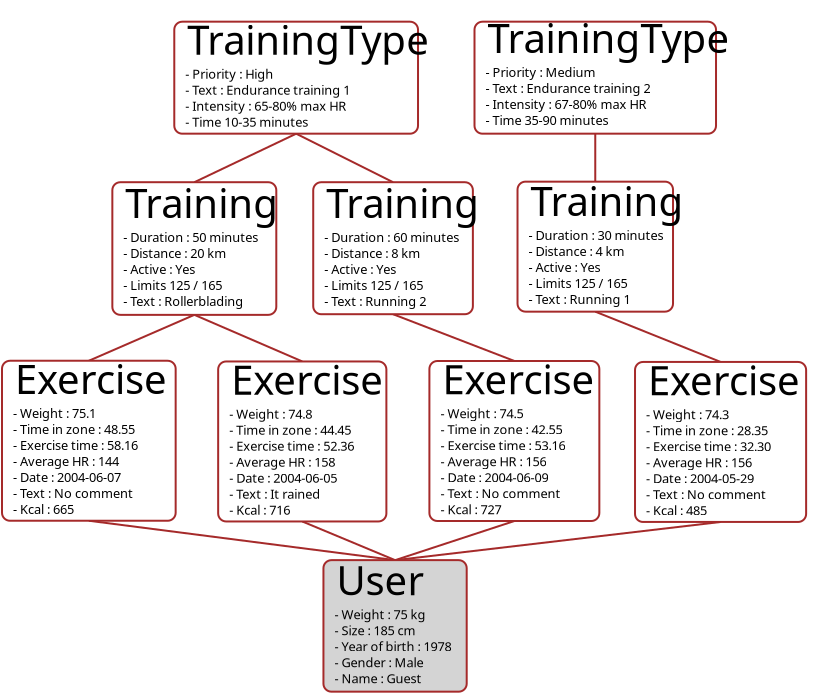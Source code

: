 <?xml version="1.0" encoding="UTF-8"?>
<dia:diagram xmlns:dia="http://www.lysator.liu.se/~alla/dia/">
  <dia:layer name="Background" visible="true">
    <dia:object type="Standard - Text" version="0" id="O0">
      <dia:attribute name="obj_pos">
        <dia:point val="13.26,14.435"/>
      </dia:attribute>
      <dia:attribute name="obj_bb">
        <dia:rectangle val="13.26,13.835;13.26,14.835"/>
      </dia:attribute>
      <dia:attribute name="text">
        <dia:composite type="text">
          <dia:attribute name="string">
            <dia:string>##</dia:string>
          </dia:attribute>
          <dia:attribute name="font">
            <dia:font family="sans" style="0" name="Helvetica"/>
          </dia:attribute>
          <dia:attribute name="height">
            <dia:real val="0.8"/>
          </dia:attribute>
          <dia:attribute name="pos">
            <dia:point val="13.26,14.435"/>
          </dia:attribute>
          <dia:attribute name="color">
            <dia:color val="#000000"/>
          </dia:attribute>
          <dia:attribute name="alignment">
            <dia:enum val="0"/>
          </dia:attribute>
        </dia:composite>
      </dia:attribute>
    </dia:object>
    <dia:object type="Standard - Text" version="0" id="O1">
      <dia:attribute name="obj_pos">
        <dia:point val="29.3,14.365"/>
      </dia:attribute>
      <dia:attribute name="obj_bb">
        <dia:rectangle val="29.3,13.765;29.3,14.765"/>
      </dia:attribute>
      <dia:attribute name="text">
        <dia:composite type="text">
          <dia:attribute name="string">
            <dia:string>##</dia:string>
          </dia:attribute>
          <dia:attribute name="font">
            <dia:font family="sans" style="0" name="Helvetica"/>
          </dia:attribute>
          <dia:attribute name="height">
            <dia:real val="0.8"/>
          </dia:attribute>
          <dia:attribute name="pos">
            <dia:point val="29.3,14.365"/>
          </dia:attribute>
          <dia:attribute name="color">
            <dia:color val="#000000"/>
          </dia:attribute>
          <dia:attribute name="alignment">
            <dia:enum val="0"/>
          </dia:attribute>
        </dia:composite>
      </dia:attribute>
    </dia:object>
    <dia:object type="Standard - Line" version="0" id="O2">
      <dia:attribute name="obj_pos">
        <dia:point val="10.014,9.639"/>
      </dia:attribute>
      <dia:attribute name="obj_bb">
        <dia:rectangle val="4.857,9.573;10.081,12.132"/>
      </dia:attribute>
      <dia:attribute name="conn_endpoints">
        <dia:point val="10.014,9.639"/>
        <dia:point val="4.923,12.065"/>
      </dia:attribute>
      <dia:attribute name="numcp">
        <dia:int val="1"/>
      </dia:attribute>
      <dia:attribute name="line_color">
        <dia:color val="#a52a2a"/>
      </dia:attribute>
      <dia:connections>
        <dia:connection handle="0" to="O59" connection="6"/>
        <dia:connection handle="1" to="O21" connection="1"/>
      </dia:connections>
    </dia:object>
    <dia:object type="Standard - Line" version="0" id="O3">
      <dia:attribute name="obj_pos">
        <dia:point val="10.014,9.639"/>
      </dia:attribute>
      <dia:attribute name="obj_bb">
        <dia:rectangle val="9.947,9.572;14.927,12.132"/>
      </dia:attribute>
      <dia:attribute name="conn_endpoints">
        <dia:point val="10.014,9.639"/>
        <dia:point val="14.86,12.065"/>
      </dia:attribute>
      <dia:attribute name="numcp">
        <dia:int val="1"/>
      </dia:attribute>
      <dia:attribute name="line_color">
        <dia:color val="#a52a2a"/>
      </dia:attribute>
      <dia:connections>
        <dia:connection handle="0" to="O59" connection="6"/>
        <dia:connection handle="1" to="O17" connection="1"/>
      </dia:connections>
    </dia:object>
    <dia:object type="Standard - Line" version="0" id="O4">
      <dia:attribute name="obj_pos">
        <dia:point val="24.97,9.639"/>
      </dia:attribute>
      <dia:attribute name="obj_bb">
        <dia:rectangle val="24.919,9.589;25.02,12.086"/>
      </dia:attribute>
      <dia:attribute name="conn_endpoints">
        <dia:point val="24.97,9.639"/>
        <dia:point val="24.97,12.036"/>
      </dia:attribute>
      <dia:attribute name="numcp">
        <dia:int val="1"/>
      </dia:attribute>
      <dia:attribute name="line_color">
        <dia:color val="#a52a2a"/>
      </dia:attribute>
      <dia:connections>
        <dia:connection handle="0" to="O65" connection="6"/>
        <dia:connection handle="1" to="O26" connection="1"/>
      </dia:connections>
    </dia:object>
    <dia:object type="Standard - Line" version="0" id="O5">
      <dia:attribute name="obj_pos">
        <dia:point val="24.97,18.536"/>
      </dia:attribute>
      <dia:attribute name="obj_bb">
        <dia:rectangle val="24.905,18.471;31.301,21.117"/>
      </dia:attribute>
      <dia:attribute name="conn_endpoints">
        <dia:point val="24.97,18.536"/>
        <dia:point val="31.236,21.052"/>
      </dia:attribute>
      <dia:attribute name="numcp">
        <dia:int val="1"/>
      </dia:attribute>
      <dia:attribute name="line_color">
        <dia:color val="#a52a2a"/>
      </dia:attribute>
      <dia:connections>
        <dia:connection handle="0" to="O26" connection="6"/>
        <dia:connection handle="1" to="O50" connection="1"/>
      </dia:connections>
    </dia:object>
    <dia:object type="Standard - Line" version="0" id="O6">
      <dia:attribute name="obj_pos">
        <dia:point val="20.926,21.004"/>
      </dia:attribute>
      <dia:attribute name="obj_bb">
        <dia:rectangle val="14.795,18.6;20.991,21.069"/>
      </dia:attribute>
      <dia:attribute name="conn_endpoints">
        <dia:point val="20.926,21.004"/>
        <dia:point val="14.86,18.665"/>
      </dia:attribute>
      <dia:attribute name="numcp">
        <dia:int val="1"/>
      </dia:attribute>
      <dia:attribute name="line_color">
        <dia:color val="#a52a2a"/>
      </dia:attribute>
      <dia:connections>
        <dia:connection handle="0" to="O44" connection="1"/>
        <dia:connection handle="1" to="O17" connection="6"/>
      </dia:connections>
    </dia:object>
    <dia:object type="Standard - Line" version="0" id="O7">
      <dia:attribute name="obj_pos">
        <dia:point val="14.961,30.962"/>
      </dia:attribute>
      <dia:attribute name="obj_bb">
        <dia:rectangle val="14.905,28.996;31.291,31.018"/>
      </dia:attribute>
      <dia:attribute name="conn_endpoints">
        <dia:point val="14.961,30.962"/>
        <dia:point val="31.236,29.052"/>
      </dia:attribute>
      <dia:attribute name="numcp">
        <dia:int val="1"/>
      </dia:attribute>
      <dia:attribute name="line_color">
        <dia:color val="#a52a2a"/>
      </dia:attribute>
      <dia:connections>
        <dia:connection handle="0" to="O53" connection="1"/>
        <dia:connection handle="1" to="O50" connection="6"/>
      </dia:connections>
    </dia:object>
    <dia:object type="Standard - Line" version="0" id="O8">
      <dia:attribute name="obj_pos">
        <dia:point val="14.961,30.962"/>
      </dia:attribute>
      <dia:attribute name="obj_bb">
        <dia:rectangle val="14.898,28.941;20.989,31.026"/>
      </dia:attribute>
      <dia:attribute name="conn_endpoints">
        <dia:point val="14.961,30.962"/>
        <dia:point val="20.926,29.004"/>
      </dia:attribute>
      <dia:attribute name="numcp">
        <dia:int val="1"/>
      </dia:attribute>
      <dia:attribute name="line_color">
        <dia:color val="#a52a2a"/>
      </dia:attribute>
      <dia:connections>
        <dia:connection handle="0" to="O53" connection="1"/>
        <dia:connection handle="1" to="O44" connection="6"/>
      </dia:connections>
    </dia:object>
    <dia:object type="Standard - Line" version="0" id="O9">
      <dia:attribute name="obj_pos">
        <dia:point val="10.32,29.027"/>
      </dia:attribute>
      <dia:attribute name="obj_bb">
        <dia:rectangle val="10.255,28.962;15.026,31.028"/>
      </dia:attribute>
      <dia:attribute name="conn_endpoints">
        <dia:point val="10.32,29.027"/>
        <dia:point val="14.961,30.962"/>
      </dia:attribute>
      <dia:attribute name="numcp">
        <dia:int val="1"/>
      </dia:attribute>
      <dia:attribute name="line_color">
        <dia:color val="#a52a2a"/>
      </dia:attribute>
      <dia:connections>
        <dia:connection handle="0" to="O38" connection="6"/>
        <dia:connection handle="1" to="O53" connection="1"/>
      </dia:connections>
    </dia:object>
    <dia:object type="Standard - Line" version="0" id="O10">
      <dia:attribute name="obj_pos">
        <dia:point val="4.923,18.696"/>
      </dia:attribute>
      <dia:attribute name="obj_bb">
        <dia:rectangle val="4.857,18.631;10.386,21.093"/>
      </dia:attribute>
      <dia:attribute name="conn_endpoints">
        <dia:point val="4.923,18.696"/>
        <dia:point val="10.32,21.027"/>
      </dia:attribute>
      <dia:attribute name="numcp">
        <dia:int val="1"/>
      </dia:attribute>
      <dia:attribute name="line_color">
        <dia:color val="#a52a2a"/>
      </dia:attribute>
      <dia:connections>
        <dia:connection handle="0" to="O21" connection="6"/>
        <dia:connection handle="1" to="O38" connection="1"/>
      </dia:connections>
    </dia:object>
    <dia:object type="Standard - Line" version="0" id="O11">
      <dia:attribute name="obj_pos">
        <dia:point val="-0.351,28.992"/>
      </dia:attribute>
      <dia:attribute name="obj_bb">
        <dia:rectangle val="-0.407,28.936;15.017,31.018"/>
      </dia:attribute>
      <dia:attribute name="conn_endpoints">
        <dia:point val="-0.351,28.992"/>
        <dia:point val="14.961,30.962"/>
      </dia:attribute>
      <dia:attribute name="numcp">
        <dia:int val="1"/>
      </dia:attribute>
      <dia:attribute name="line_color">
        <dia:color val="#a52a2a"/>
      </dia:attribute>
      <dia:connections>
        <dia:connection handle="0" to="O32" connection="6"/>
        <dia:connection handle="1" to="O53" connection="1"/>
      </dia:connections>
    </dia:object>
    <dia:object type="Standard - Line" version="0" id="O12">
      <dia:attribute name="obj_pos">
        <dia:point val="4.923,18.696"/>
      </dia:attribute>
      <dia:attribute name="obj_bb">
        <dia:rectangle val="-0.417,18.63;4.989,21.058"/>
      </dia:attribute>
      <dia:attribute name="conn_endpoints">
        <dia:point val="4.923,18.696"/>
        <dia:point val="-0.351,20.992"/>
      </dia:attribute>
      <dia:attribute name="numcp">
        <dia:int val="1"/>
      </dia:attribute>
      <dia:attribute name="line_color">
        <dia:color val="#a52a2a"/>
      </dia:attribute>
      <dia:connections>
        <dia:connection handle="0" to="O21" connection="6"/>
        <dia:connection handle="1" to="O32" connection="1"/>
      </dia:connections>
    </dia:object>
    <dia:object type="Standard - Text" version="0" id="O13">
      <dia:attribute name="obj_pos">
        <dia:point val="3.264,11.935"/>
      </dia:attribute>
      <dia:attribute name="obj_bb">
        <dia:rectangle val="3.264,11.335;3.264,12.335"/>
      </dia:attribute>
      <dia:attribute name="text">
        <dia:composite type="text">
          <dia:attribute name="string">
            <dia:string>##</dia:string>
          </dia:attribute>
          <dia:attribute name="font">
            <dia:font family="sans" style="0" name="Helvetica"/>
          </dia:attribute>
          <dia:attribute name="height">
            <dia:real val="0.8"/>
          </dia:attribute>
          <dia:attribute name="pos">
            <dia:point val="3.264,11.935"/>
          </dia:attribute>
          <dia:attribute name="color">
            <dia:color val="#000000"/>
          </dia:attribute>
          <dia:attribute name="alignment">
            <dia:enum val="0"/>
          </dia:attribute>
        </dia:composite>
      </dia:attribute>
    </dia:object>
    <dia:object type="Standard - Text" version="0" id="O14">
      <dia:attribute name="obj_pos">
        <dia:point val="10.914,13.235"/>
      </dia:attribute>
      <dia:attribute name="obj_bb">
        <dia:rectangle val="10.914,12.635;10.914,13.635"/>
      </dia:attribute>
      <dia:attribute name="text">
        <dia:composite type="text">
          <dia:attribute name="string">
            <dia:string>##</dia:string>
          </dia:attribute>
          <dia:attribute name="font">
            <dia:font family="sans" style="0" name="Helvetica"/>
          </dia:attribute>
          <dia:attribute name="height">
            <dia:real val="0.8"/>
          </dia:attribute>
          <dia:attribute name="pos">
            <dia:point val="10.914,13.235"/>
          </dia:attribute>
          <dia:attribute name="color">
            <dia:color val="#000000"/>
          </dia:attribute>
          <dia:attribute name="alignment">
            <dia:enum val="0"/>
          </dia:attribute>
        </dia:composite>
      </dia:attribute>
    </dia:object>
    <dia:group>
      <dia:object type="Standard - Text" version="0" id="O15">
        <dia:attribute name="obj_pos">
          <dia:point val="11.909,13.435"/>
        </dia:attribute>
        <dia:attribute name="obj_bb">
          <dia:rectangle val="11.909,12.835;11.909,13.835"/>
        </dia:attribute>
        <dia:attribute name="text">
          <dia:composite type="text">
            <dia:attribute name="string">
              <dia:string>##</dia:string>
            </dia:attribute>
            <dia:attribute name="font">
              <dia:font family="sans" style="0" name="Helvetica"/>
            </dia:attribute>
            <dia:attribute name="height">
              <dia:real val="0.8"/>
            </dia:attribute>
            <dia:attribute name="pos">
              <dia:point val="11.909,13.435"/>
            </dia:attribute>
            <dia:attribute name="color">
              <dia:color val="#000000"/>
            </dia:attribute>
            <dia:attribute name="alignment">
              <dia:enum val="0"/>
            </dia:attribute>
          </dia:composite>
        </dia:attribute>
      </dia:object>
      <dia:object type="Standard - Text" version="0" id="O16">
        <dia:attribute name="obj_pos">
          <dia:point val="20.959,13.235"/>
        </dia:attribute>
        <dia:attribute name="obj_bb">
          <dia:rectangle val="20.959,12.635;20.959,13.635"/>
        </dia:attribute>
        <dia:attribute name="text">
          <dia:composite type="text">
            <dia:attribute name="string">
              <dia:string>##</dia:string>
            </dia:attribute>
            <dia:attribute name="font">
              <dia:font family="sans" style="0" name="Helvetica"/>
            </dia:attribute>
            <dia:attribute name="height">
              <dia:real val="0.8"/>
            </dia:attribute>
            <dia:attribute name="pos">
              <dia:point val="20.959,13.235"/>
            </dia:attribute>
            <dia:attribute name="color">
              <dia:color val="#000000"/>
            </dia:attribute>
            <dia:attribute name="alignment">
              <dia:enum val="0"/>
            </dia:attribute>
          </dia:composite>
        </dia:attribute>
      </dia:object>
      <dia:object type="Standard - Box" version="0" id="O17">
        <dia:attribute name="obj_pos">
          <dia:point val="10.868,12.065"/>
        </dia:attribute>
        <dia:attribute name="obj_bb">
          <dia:rectangle val="10.819,12.015;18.901,18.715"/>
        </dia:attribute>
        <dia:attribute name="elem_corner">
          <dia:point val="10.868,12.065"/>
        </dia:attribute>
        <dia:attribute name="elem_width">
          <dia:real val="7.983"/>
        </dia:attribute>
        <dia:attribute name="elem_height">
          <dia:real val="6.6"/>
        </dia:attribute>
        <dia:attribute name="border_color">
          <dia:color val="#a52a2a"/>
        </dia:attribute>
        <dia:attribute name="show_background">
          <dia:boolean val="true"/>
        </dia:attribute>
        <dia:attribute name="corner_radius">
          <dia:real val="0.4"/>
        </dia:attribute>
      </dia:object>
      <dia:object type="Standard - Text" version="0" id="O18">
        <dia:attribute name="obj_pos">
          <dia:point val="11.518,13.85"/>
        </dia:attribute>
        <dia:attribute name="obj_bb">
          <dia:rectangle val="11.518,12.1;18.569,15.1"/>
        </dia:attribute>
        <dia:attribute name="text">
          <dia:composite type="text">
            <dia:attribute name="string">
              <dia:string>#Training#</dia:string>
            </dia:attribute>
            <dia:attribute name="font">
              <dia:font family="sans" style="0" name="Helvetica"/>
            </dia:attribute>
            <dia:attribute name="height">
              <dia:real val="2.5"/>
            </dia:attribute>
            <dia:attribute name="pos">
              <dia:point val="11.518,13.85"/>
            </dia:attribute>
            <dia:attribute name="color">
              <dia:color val="#000000"/>
            </dia:attribute>
            <dia:attribute name="alignment">
              <dia:enum val="0"/>
            </dia:attribute>
          </dia:composite>
        </dia:attribute>
      </dia:object>
      <dia:object type="Standard - Text" version="0" id="O19">
        <dia:attribute name="obj_pos">
          <dia:point val="11.418,15.05"/>
        </dia:attribute>
        <dia:attribute name="obj_bb">
          <dia:rectangle val="11.418,14.45;18.319,18.65"/>
        </dia:attribute>
        <dia:attribute name="text">
          <dia:composite type="text">
            <dia:attribute name="string">
              <dia:string>#- Duration : 60 minutes
- Distance : 8 km
- Active : Yes
- Limits 125 / 165
- Text : Running 2#</dia:string>
            </dia:attribute>
            <dia:attribute name="font">
              <dia:font family="sans" style="0" name="Helvetica"/>
            </dia:attribute>
            <dia:attribute name="height">
              <dia:real val="0.8"/>
            </dia:attribute>
            <dia:attribute name="pos">
              <dia:point val="11.418,15.05"/>
            </dia:attribute>
            <dia:attribute name="color">
              <dia:color val="#000000"/>
            </dia:attribute>
            <dia:attribute name="alignment">
              <dia:enum val="0"/>
            </dia:attribute>
          </dia:composite>
        </dia:attribute>
      </dia:object>
    </dia:group>
    <dia:group>
      <dia:object type="Standard - Text" version="0" id="O20">
        <dia:attribute name="obj_pos">
          <dia:point val="1.864,13.435"/>
        </dia:attribute>
        <dia:attribute name="obj_bb">
          <dia:rectangle val="1.864,12.835;1.864,13.835"/>
        </dia:attribute>
        <dia:attribute name="text">
          <dia:composite type="text">
            <dia:attribute name="string">
              <dia:string>##</dia:string>
            </dia:attribute>
            <dia:attribute name="font">
              <dia:font family="sans" style="0" name="Helvetica"/>
            </dia:attribute>
            <dia:attribute name="height">
              <dia:real val="0.8"/>
            </dia:attribute>
            <dia:attribute name="pos">
              <dia:point val="1.864,13.435"/>
            </dia:attribute>
            <dia:attribute name="color">
              <dia:color val="#000000"/>
            </dia:attribute>
            <dia:attribute name="alignment">
              <dia:enum val="0"/>
            </dia:attribute>
          </dia:composite>
        </dia:attribute>
      </dia:object>
      <dia:object type="Standard - Box" version="0" id="O21">
        <dia:attribute name="obj_pos">
          <dia:point val="0.824,12.065"/>
        </dia:attribute>
        <dia:attribute name="obj_bb">
          <dia:rectangle val="0.774,12.015;9.072,18.746"/>
        </dia:attribute>
        <dia:attribute name="elem_corner">
          <dia:point val="0.824,12.065"/>
        </dia:attribute>
        <dia:attribute name="elem_width">
          <dia:real val="8.198"/>
        </dia:attribute>
        <dia:attribute name="elem_height">
          <dia:real val="6.631"/>
        </dia:attribute>
        <dia:attribute name="border_color">
          <dia:color val="#a52a2a"/>
        </dia:attribute>
        <dia:attribute name="show_background">
          <dia:boolean val="true"/>
        </dia:attribute>
        <dia:attribute name="corner_radius">
          <dia:real val="0.4"/>
        </dia:attribute>
      </dia:object>
      <dia:object type="Standard - Text" version="0" id="O22">
        <dia:attribute name="obj_pos">
          <dia:point val="1.474,13.85"/>
        </dia:attribute>
        <dia:attribute name="obj_bb">
          <dia:rectangle val="1.474,12.1;8.524,15.1"/>
        </dia:attribute>
        <dia:attribute name="text">
          <dia:composite type="text">
            <dia:attribute name="string">
              <dia:string>#Training#</dia:string>
            </dia:attribute>
            <dia:attribute name="font">
              <dia:font family="sans" style="0" name="Helvetica"/>
            </dia:attribute>
            <dia:attribute name="height">
              <dia:real val="2.5"/>
            </dia:attribute>
            <dia:attribute name="pos">
              <dia:point val="1.474,13.85"/>
            </dia:attribute>
            <dia:attribute name="color">
              <dia:color val="#000000"/>
            </dia:attribute>
            <dia:attribute name="alignment">
              <dia:enum val="0"/>
            </dia:attribute>
          </dia:composite>
        </dia:attribute>
      </dia:object>
      <dia:object type="Standard - Text" version="0" id="O23">
        <dia:attribute name="obj_pos">
          <dia:point val="1.374,15.05"/>
        </dia:attribute>
        <dia:attribute name="obj_bb">
          <dia:rectangle val="1.374,14.45;8.224,18.65"/>
        </dia:attribute>
        <dia:attribute name="text">
          <dia:composite type="text">
            <dia:attribute name="string">
              <dia:string>#- Duration : 50 minutes
- Distance : 20 km
- Active : Yes
- Limits 125 / 165
- Text : Rollerblading#</dia:string>
            </dia:attribute>
            <dia:attribute name="font">
              <dia:font family="sans" style="0" name="Helvetica"/>
            </dia:attribute>
            <dia:attribute name="height">
              <dia:real val="0.8"/>
            </dia:attribute>
            <dia:attribute name="pos">
              <dia:point val="1.374,15.05"/>
            </dia:attribute>
            <dia:attribute name="color">
              <dia:color val="#000000"/>
            </dia:attribute>
            <dia:attribute name="alignment">
              <dia:enum val="0"/>
            </dia:attribute>
          </dia:composite>
        </dia:attribute>
      </dia:object>
    </dia:group>
    <dia:group>
      <dia:object type="Standard - Text" version="0" id="O24">
        <dia:attribute name="obj_pos">
          <dia:point val="22.123,13.336"/>
        </dia:attribute>
        <dia:attribute name="obj_bb">
          <dia:rectangle val="22.123,12.736;22.123,13.736"/>
        </dia:attribute>
        <dia:attribute name="text">
          <dia:composite type="text">
            <dia:attribute name="string">
              <dia:string>##</dia:string>
            </dia:attribute>
            <dia:attribute name="font">
              <dia:font family="sans" style="0" name="Helvetica"/>
            </dia:attribute>
            <dia:attribute name="height">
              <dia:real val="0.8"/>
            </dia:attribute>
            <dia:attribute name="pos">
              <dia:point val="22.123,13.336"/>
            </dia:attribute>
            <dia:attribute name="color">
              <dia:color val="#000000"/>
            </dia:attribute>
            <dia:attribute name="alignment">
              <dia:enum val="0"/>
            </dia:attribute>
          </dia:composite>
        </dia:attribute>
      </dia:object>
      <dia:object type="Standard - Text" version="0" id="O25">
        <dia:attribute name="obj_pos">
          <dia:point val="31.173,13.136"/>
        </dia:attribute>
        <dia:attribute name="obj_bb">
          <dia:rectangle val="31.173,12.536;31.173,13.536"/>
        </dia:attribute>
        <dia:attribute name="text">
          <dia:composite type="text">
            <dia:attribute name="string">
              <dia:string>##</dia:string>
            </dia:attribute>
            <dia:attribute name="font">
              <dia:font family="sans" style="0" name="Helvetica"/>
            </dia:attribute>
            <dia:attribute name="height">
              <dia:real val="0.8"/>
            </dia:attribute>
            <dia:attribute name="pos">
              <dia:point val="31.173,13.136"/>
            </dia:attribute>
            <dia:attribute name="color">
              <dia:color val="#000000"/>
            </dia:attribute>
            <dia:attribute name="alignment">
              <dia:enum val="0"/>
            </dia:attribute>
          </dia:composite>
        </dia:attribute>
      </dia:object>
      <dia:object type="Standard - Box" version="0" id="O26">
        <dia:attribute name="obj_pos">
          <dia:point val="21.083,12.036"/>
        </dia:attribute>
        <dia:attribute name="obj_bb">
          <dia:rectangle val="21.033,11.986;28.908,18.586"/>
        </dia:attribute>
        <dia:attribute name="elem_corner">
          <dia:point val="21.083,12.036"/>
        </dia:attribute>
        <dia:attribute name="elem_width">
          <dia:real val="7.775"/>
        </dia:attribute>
        <dia:attribute name="elem_height">
          <dia:real val="6.5"/>
        </dia:attribute>
        <dia:attribute name="border_color">
          <dia:color val="#a52a2a"/>
        </dia:attribute>
        <dia:attribute name="show_background">
          <dia:boolean val="true"/>
        </dia:attribute>
        <dia:attribute name="corner_radius">
          <dia:real val="0.4"/>
        </dia:attribute>
      </dia:object>
      <dia:object type="Standard - Text" version="0" id="O27">
        <dia:attribute name="obj_pos">
          <dia:point val="21.733,13.751"/>
        </dia:attribute>
        <dia:attribute name="obj_bb">
          <dia:rectangle val="21.733,12.001;28.783,15.001"/>
        </dia:attribute>
        <dia:attribute name="text">
          <dia:composite type="text">
            <dia:attribute name="string">
              <dia:string>#Training#</dia:string>
            </dia:attribute>
            <dia:attribute name="font">
              <dia:font family="sans" style="0" name="Helvetica"/>
            </dia:attribute>
            <dia:attribute name="height">
              <dia:real val="2.5"/>
            </dia:attribute>
            <dia:attribute name="pos">
              <dia:point val="21.733,13.751"/>
            </dia:attribute>
            <dia:attribute name="color">
              <dia:color val="#000000"/>
            </dia:attribute>
            <dia:attribute name="alignment">
              <dia:enum val="0"/>
            </dia:attribute>
          </dia:composite>
        </dia:attribute>
      </dia:object>
      <dia:object type="Standard - Text" version="0" id="O28">
        <dia:attribute name="obj_pos">
          <dia:point val="21.633,14.951"/>
        </dia:attribute>
        <dia:attribute name="obj_bb">
          <dia:rectangle val="21.633,14.351;28.483,18.551"/>
        </dia:attribute>
        <dia:attribute name="text">
          <dia:composite type="text">
            <dia:attribute name="string">
              <dia:string>#- Duration : 30 minutes
- Distance : 4 km
- Active : Yes
- Limits 125 / 165
- Text : Running 1#</dia:string>
            </dia:attribute>
            <dia:attribute name="font">
              <dia:font family="sans" style="0" name="Helvetica"/>
            </dia:attribute>
            <dia:attribute name="height">
              <dia:real val="0.8"/>
            </dia:attribute>
            <dia:attribute name="pos">
              <dia:point val="21.633,14.951"/>
            </dia:attribute>
            <dia:attribute name="color">
              <dia:color val="#000000"/>
            </dia:attribute>
            <dia:attribute name="alignment">
              <dia:enum val="0"/>
            </dia:attribute>
          </dia:composite>
        </dia:attribute>
      </dia:object>
    </dia:group>
    <dia:group>
      <dia:object type="Standard - Text" version="0" id="O29">
        <dia:attribute name="obj_pos">
          <dia:point val="-2.253,20.742"/>
        </dia:attribute>
        <dia:attribute name="obj_bb">
          <dia:rectangle val="-2.253,20.142;-2.253,21.142"/>
        </dia:attribute>
        <dia:attribute name="text">
          <dia:composite type="text">
            <dia:attribute name="string">
              <dia:string>##</dia:string>
            </dia:attribute>
            <dia:attribute name="font">
              <dia:font family="sans" style="0" name="Helvetica"/>
            </dia:attribute>
            <dia:attribute name="height">
              <dia:real val="0.8"/>
            </dia:attribute>
            <dia:attribute name="pos">
              <dia:point val="-2.253,20.742"/>
            </dia:attribute>
            <dia:attribute name="color">
              <dia:color val="#000000"/>
            </dia:attribute>
            <dia:attribute name="alignment">
              <dia:enum val="0"/>
            </dia:attribute>
          </dia:composite>
        </dia:attribute>
      </dia:object>
      <dia:object type="Standard - Text" version="0" id="O30">
        <dia:attribute name="obj_pos">
          <dia:point val="-3.653,22.242"/>
        </dia:attribute>
        <dia:attribute name="obj_bb">
          <dia:rectangle val="-3.653,21.642;-3.653,22.642"/>
        </dia:attribute>
        <dia:attribute name="text">
          <dia:composite type="text">
            <dia:attribute name="string">
              <dia:string>##</dia:string>
            </dia:attribute>
            <dia:attribute name="font">
              <dia:font family="sans" style="0" name="Helvetica"/>
            </dia:attribute>
            <dia:attribute name="height">
              <dia:real val="0.8"/>
            </dia:attribute>
            <dia:attribute name="pos">
              <dia:point val="-3.653,22.242"/>
            </dia:attribute>
            <dia:attribute name="color">
              <dia:color val="#000000"/>
            </dia:attribute>
            <dia:attribute name="alignment">
              <dia:enum val="0"/>
            </dia:attribute>
          </dia:composite>
        </dia:attribute>
      </dia:object>
      <dia:object type="Standard - Text" version="0" id="O31">
        <dia:attribute name="obj_pos">
          <dia:point val="5.397,22.042"/>
        </dia:attribute>
        <dia:attribute name="obj_bb">
          <dia:rectangle val="5.397,21.442;5.397,22.442"/>
        </dia:attribute>
        <dia:attribute name="text">
          <dia:composite type="text">
            <dia:attribute name="string">
              <dia:string>##</dia:string>
            </dia:attribute>
            <dia:attribute name="font">
              <dia:font family="sans" style="0" name="Helvetica"/>
            </dia:attribute>
            <dia:attribute name="height">
              <dia:real val="0.8"/>
            </dia:attribute>
            <dia:attribute name="pos">
              <dia:point val="5.397,22.042"/>
            </dia:attribute>
            <dia:attribute name="color">
              <dia:color val="#000000"/>
            </dia:attribute>
            <dia:attribute name="alignment">
              <dia:enum val="0"/>
            </dia:attribute>
          </dia:composite>
        </dia:attribute>
      </dia:object>
      <dia:object type="Standard - Box" version="0" id="O32">
        <dia:attribute name="obj_pos">
          <dia:point val="-4.693,20.992"/>
        </dia:attribute>
        <dia:attribute name="obj_bb">
          <dia:rectangle val="-4.743,20.942;4.04,29.042"/>
        </dia:attribute>
        <dia:attribute name="elem_corner">
          <dia:point val="-4.693,20.992"/>
        </dia:attribute>
        <dia:attribute name="elem_width">
          <dia:real val="8.683"/>
        </dia:attribute>
        <dia:attribute name="elem_height">
          <dia:real val="8"/>
        </dia:attribute>
        <dia:attribute name="border_color">
          <dia:color val="#a52a2a"/>
        </dia:attribute>
        <dia:attribute name="show_background">
          <dia:boolean val="true"/>
        </dia:attribute>
        <dia:attribute name="corner_radius">
          <dia:real val="0.4"/>
        </dia:attribute>
      </dia:object>
      <dia:object type="Standard - Text" version="0" id="O33">
        <dia:attribute name="obj_pos">
          <dia:point val="-4.043,22.657"/>
        </dia:attribute>
        <dia:attribute name="obj_bb">
          <dia:rectangle val="-4.043,20.907;3.357,23.907"/>
        </dia:attribute>
        <dia:attribute name="text">
          <dia:composite type="text">
            <dia:attribute name="string">
              <dia:string>#Exercise#</dia:string>
            </dia:attribute>
            <dia:attribute name="font">
              <dia:font family="sans" style="0" name="Helvetica"/>
            </dia:attribute>
            <dia:attribute name="height">
              <dia:real val="2.5"/>
            </dia:attribute>
            <dia:attribute name="pos">
              <dia:point val="-4.043,22.657"/>
            </dia:attribute>
            <dia:attribute name="color">
              <dia:color val="#000000"/>
            </dia:attribute>
            <dia:attribute name="alignment">
              <dia:enum val="0"/>
            </dia:attribute>
          </dia:composite>
        </dia:attribute>
      </dia:object>
      <dia:object type="Standard - Text" version="0" id="O34">
        <dia:attribute name="obj_pos">
          <dia:point val="-4.143,23.857"/>
        </dia:attribute>
        <dia:attribute name="obj_bb">
          <dia:rectangle val="-4.143,23.257;2.657,29.057"/>
        </dia:attribute>
        <dia:attribute name="text">
          <dia:composite type="text">
            <dia:attribute name="string">
              <dia:string>#- Weight : 75.1
- Time in zone : 48.55
- Exercise time : 58.16
- Average HR : 144
- Date : 2004-06-07
- Text : No comment
- Kcal : 665#</dia:string>
            </dia:attribute>
            <dia:attribute name="font">
              <dia:font family="sans" style="0" name="Helvetica"/>
            </dia:attribute>
            <dia:attribute name="height">
              <dia:real val="0.8"/>
            </dia:attribute>
            <dia:attribute name="pos">
              <dia:point val="-4.143,23.857"/>
            </dia:attribute>
            <dia:attribute name="color">
              <dia:color val="#000000"/>
            </dia:attribute>
            <dia:attribute name="alignment">
              <dia:enum val="0"/>
            </dia:attribute>
          </dia:composite>
        </dia:attribute>
      </dia:object>
    </dia:group>
    <dia:group>
      <dia:object type="Standard - Text" version="0" id="O35">
        <dia:attribute name="obj_pos">
          <dia:point val="8.555,20.777"/>
        </dia:attribute>
        <dia:attribute name="obj_bb">
          <dia:rectangle val="8.555,20.177;8.555,21.177"/>
        </dia:attribute>
        <dia:attribute name="text">
          <dia:composite type="text">
            <dia:attribute name="string">
              <dia:string>##</dia:string>
            </dia:attribute>
            <dia:attribute name="font">
              <dia:font family="sans" style="0" name="Helvetica"/>
            </dia:attribute>
            <dia:attribute name="height">
              <dia:real val="0.8"/>
            </dia:attribute>
            <dia:attribute name="pos">
              <dia:point val="8.555,20.777"/>
            </dia:attribute>
            <dia:attribute name="color">
              <dia:color val="#000000"/>
            </dia:attribute>
            <dia:attribute name="alignment">
              <dia:enum val="0"/>
            </dia:attribute>
          </dia:composite>
        </dia:attribute>
      </dia:object>
      <dia:object type="Standard - Text" version="0" id="O36">
        <dia:attribute name="obj_pos">
          <dia:point val="7.155,22.277"/>
        </dia:attribute>
        <dia:attribute name="obj_bb">
          <dia:rectangle val="7.155,21.677;7.155,22.677"/>
        </dia:attribute>
        <dia:attribute name="text">
          <dia:composite type="text">
            <dia:attribute name="string">
              <dia:string>##</dia:string>
            </dia:attribute>
            <dia:attribute name="font">
              <dia:font family="sans" style="0" name="Helvetica"/>
            </dia:attribute>
            <dia:attribute name="height">
              <dia:real val="0.8"/>
            </dia:attribute>
            <dia:attribute name="pos">
              <dia:point val="7.155,22.277"/>
            </dia:attribute>
            <dia:attribute name="color">
              <dia:color val="#000000"/>
            </dia:attribute>
            <dia:attribute name="alignment">
              <dia:enum val="0"/>
            </dia:attribute>
          </dia:composite>
        </dia:attribute>
      </dia:object>
      <dia:object type="Standard - Text" version="0" id="O37">
        <dia:attribute name="obj_pos">
          <dia:point val="16.205,22.077"/>
        </dia:attribute>
        <dia:attribute name="obj_bb">
          <dia:rectangle val="16.205,21.477;16.205,22.477"/>
        </dia:attribute>
        <dia:attribute name="text">
          <dia:composite type="text">
            <dia:attribute name="string">
              <dia:string>##</dia:string>
            </dia:attribute>
            <dia:attribute name="font">
              <dia:font family="sans" style="0" name="Helvetica"/>
            </dia:attribute>
            <dia:attribute name="height">
              <dia:real val="0.8"/>
            </dia:attribute>
            <dia:attribute name="pos">
              <dia:point val="16.205,22.077"/>
            </dia:attribute>
            <dia:attribute name="color">
              <dia:color val="#000000"/>
            </dia:attribute>
            <dia:attribute name="alignment">
              <dia:enum val="0"/>
            </dia:attribute>
          </dia:composite>
        </dia:attribute>
      </dia:object>
      <dia:object type="Standard - Box" version="0" id="O38">
        <dia:attribute name="obj_pos">
          <dia:point val="6.115,21.027"/>
        </dia:attribute>
        <dia:attribute name="obj_bb">
          <dia:rectangle val="6.065,20.977;14.576,29.077"/>
        </dia:attribute>
        <dia:attribute name="elem_corner">
          <dia:point val="6.115,21.027"/>
        </dia:attribute>
        <dia:attribute name="elem_width">
          <dia:real val="8.411"/>
        </dia:attribute>
        <dia:attribute name="elem_height">
          <dia:real val="8"/>
        </dia:attribute>
        <dia:attribute name="border_color">
          <dia:color val="#a52a2a"/>
        </dia:attribute>
        <dia:attribute name="show_background">
          <dia:boolean val="true"/>
        </dia:attribute>
        <dia:attribute name="corner_radius">
          <dia:real val="0.4"/>
        </dia:attribute>
      </dia:object>
      <dia:object type="Standard - Text" version="0" id="O39">
        <dia:attribute name="obj_pos">
          <dia:point val="6.765,22.692"/>
        </dia:attribute>
        <dia:attribute name="obj_bb">
          <dia:rectangle val="6.765,20.942;14.165,23.942"/>
        </dia:attribute>
        <dia:attribute name="text">
          <dia:composite type="text">
            <dia:attribute name="string">
              <dia:string>#Exercise#</dia:string>
            </dia:attribute>
            <dia:attribute name="font">
              <dia:font family="sans" style="0" name="Helvetica"/>
            </dia:attribute>
            <dia:attribute name="height">
              <dia:real val="2.5"/>
            </dia:attribute>
            <dia:attribute name="pos">
              <dia:point val="6.765,22.692"/>
            </dia:attribute>
            <dia:attribute name="color">
              <dia:color val="#000000"/>
            </dia:attribute>
            <dia:attribute name="alignment">
              <dia:enum val="0"/>
            </dia:attribute>
          </dia:composite>
        </dia:attribute>
      </dia:object>
      <dia:object type="Standard - Text" version="0" id="O40">
        <dia:attribute name="obj_pos">
          <dia:point val="6.665,23.892"/>
        </dia:attribute>
        <dia:attribute name="obj_bb">
          <dia:rectangle val="6.665,23.292;13.415,29.092"/>
        </dia:attribute>
        <dia:attribute name="text">
          <dia:composite type="text">
            <dia:attribute name="string">
              <dia:string>#- Weight : 74.8
- Time in zone : 44.45
- Exercise time : 52.36
- Average HR : 158
- Date : 2004-06-05
- Text : It rained
- Kcal : 716#</dia:string>
            </dia:attribute>
            <dia:attribute name="font">
              <dia:font family="sans" style="0" name="Helvetica"/>
            </dia:attribute>
            <dia:attribute name="height">
              <dia:real val="0.8"/>
            </dia:attribute>
            <dia:attribute name="pos">
              <dia:point val="6.665,23.892"/>
            </dia:attribute>
            <dia:attribute name="color">
              <dia:color val="#000000"/>
            </dia:attribute>
            <dia:attribute name="alignment">
              <dia:enum val="0"/>
            </dia:attribute>
          </dia:composite>
        </dia:attribute>
      </dia:object>
    </dia:group>
    <dia:group>
      <dia:object type="Standard - Text" version="0" id="O41">
        <dia:attribute name="obj_pos">
          <dia:point val="19.117,20.754"/>
        </dia:attribute>
        <dia:attribute name="obj_bb">
          <dia:rectangle val="19.117,20.154;19.117,21.154"/>
        </dia:attribute>
        <dia:attribute name="text">
          <dia:composite type="text">
            <dia:attribute name="string">
              <dia:string>##</dia:string>
            </dia:attribute>
            <dia:attribute name="font">
              <dia:font family="sans" style="0" name="Helvetica"/>
            </dia:attribute>
            <dia:attribute name="height">
              <dia:real val="0.8"/>
            </dia:attribute>
            <dia:attribute name="pos">
              <dia:point val="19.117,20.754"/>
            </dia:attribute>
            <dia:attribute name="color">
              <dia:color val="#000000"/>
            </dia:attribute>
            <dia:attribute name="alignment">
              <dia:enum val="0"/>
            </dia:attribute>
          </dia:composite>
        </dia:attribute>
      </dia:object>
      <dia:object type="Standard - Text" version="0" id="O42">
        <dia:attribute name="obj_pos">
          <dia:point val="17.717,22.254"/>
        </dia:attribute>
        <dia:attribute name="obj_bb">
          <dia:rectangle val="17.717,21.654;17.717,22.654"/>
        </dia:attribute>
        <dia:attribute name="text">
          <dia:composite type="text">
            <dia:attribute name="string">
              <dia:string>##</dia:string>
            </dia:attribute>
            <dia:attribute name="font">
              <dia:font family="sans" style="0" name="Helvetica"/>
            </dia:attribute>
            <dia:attribute name="height">
              <dia:real val="0.8"/>
            </dia:attribute>
            <dia:attribute name="pos">
              <dia:point val="17.717,22.254"/>
            </dia:attribute>
            <dia:attribute name="color">
              <dia:color val="#000000"/>
            </dia:attribute>
            <dia:attribute name="alignment">
              <dia:enum val="0"/>
            </dia:attribute>
          </dia:composite>
        </dia:attribute>
      </dia:object>
      <dia:object type="Standard - Text" version="0" id="O43">
        <dia:attribute name="obj_pos">
          <dia:point val="26.767,22.054"/>
        </dia:attribute>
        <dia:attribute name="obj_bb">
          <dia:rectangle val="26.767,21.454;26.767,22.454"/>
        </dia:attribute>
        <dia:attribute name="text">
          <dia:composite type="text">
            <dia:attribute name="string">
              <dia:string>##</dia:string>
            </dia:attribute>
            <dia:attribute name="font">
              <dia:font family="sans" style="0" name="Helvetica"/>
            </dia:attribute>
            <dia:attribute name="height">
              <dia:real val="0.8"/>
            </dia:attribute>
            <dia:attribute name="pos">
              <dia:point val="26.767,22.054"/>
            </dia:attribute>
            <dia:attribute name="color">
              <dia:color val="#000000"/>
            </dia:attribute>
            <dia:attribute name="alignment">
              <dia:enum val="0"/>
            </dia:attribute>
          </dia:composite>
        </dia:attribute>
      </dia:object>
      <dia:object type="Standard - Box" version="0" id="O44">
        <dia:attribute name="obj_pos">
          <dia:point val="16.677,21.004"/>
        </dia:attribute>
        <dia:attribute name="obj_bb">
          <dia:rectangle val="16.627,20.954;25.224,29.054"/>
        </dia:attribute>
        <dia:attribute name="elem_corner">
          <dia:point val="16.677,21.004"/>
        </dia:attribute>
        <dia:attribute name="elem_width">
          <dia:real val="8.497"/>
        </dia:attribute>
        <dia:attribute name="elem_height">
          <dia:real val="8"/>
        </dia:attribute>
        <dia:attribute name="border_color">
          <dia:color val="#a52a2a"/>
        </dia:attribute>
        <dia:attribute name="show_background">
          <dia:boolean val="true"/>
        </dia:attribute>
        <dia:attribute name="corner_radius">
          <dia:real val="0.4"/>
        </dia:attribute>
      </dia:object>
      <dia:object type="Standard - Text" version="0" id="O45">
        <dia:attribute name="obj_pos">
          <dia:point val="17.327,22.669"/>
        </dia:attribute>
        <dia:attribute name="obj_bb">
          <dia:rectangle val="17.327,20.919;24.727,23.919"/>
        </dia:attribute>
        <dia:attribute name="text">
          <dia:composite type="text">
            <dia:attribute name="string">
              <dia:string>#Exercise#</dia:string>
            </dia:attribute>
            <dia:attribute name="font">
              <dia:font family="sans" style="0" name="Helvetica"/>
            </dia:attribute>
            <dia:attribute name="height">
              <dia:real val="2.5"/>
            </dia:attribute>
            <dia:attribute name="pos">
              <dia:point val="17.327,22.669"/>
            </dia:attribute>
            <dia:attribute name="color">
              <dia:color val="#000000"/>
            </dia:attribute>
            <dia:attribute name="alignment">
              <dia:enum val="0"/>
            </dia:attribute>
          </dia:composite>
        </dia:attribute>
      </dia:object>
      <dia:object type="Standard - Text" version="0" id="O46">
        <dia:attribute name="obj_pos">
          <dia:point val="17.227,23.869"/>
        </dia:attribute>
        <dia:attribute name="obj_bb">
          <dia:rectangle val="17.227,23.269;23.977,29.069"/>
        </dia:attribute>
        <dia:attribute name="text">
          <dia:composite type="text">
            <dia:attribute name="string">
              <dia:string>#- Weight : 74.5
- Time in zone : 42.55
- Exercise time : 53.16
- Average HR : 156
- Date : 2004-06-09
- Text : No comment
- Kcal : 727#</dia:string>
            </dia:attribute>
            <dia:attribute name="font">
              <dia:font family="sans" style="0" name="Helvetica"/>
            </dia:attribute>
            <dia:attribute name="height">
              <dia:real val="0.8"/>
            </dia:attribute>
            <dia:attribute name="pos">
              <dia:point val="17.227,23.869"/>
            </dia:attribute>
            <dia:attribute name="color">
              <dia:color val="#000000"/>
            </dia:attribute>
            <dia:attribute name="alignment">
              <dia:enum val="0"/>
            </dia:attribute>
          </dia:composite>
        </dia:attribute>
      </dia:object>
    </dia:group>
    <dia:group>
      <dia:object type="Standard - Text" version="0" id="O47">
        <dia:attribute name="obj_pos">
          <dia:point val="29.398,20.802"/>
        </dia:attribute>
        <dia:attribute name="obj_bb">
          <dia:rectangle val="29.398,20.201;29.398,21.201"/>
        </dia:attribute>
        <dia:attribute name="text">
          <dia:composite type="text">
            <dia:attribute name="string">
              <dia:string>##</dia:string>
            </dia:attribute>
            <dia:attribute name="font">
              <dia:font family="sans" style="0" name="Helvetica"/>
            </dia:attribute>
            <dia:attribute name="height">
              <dia:real val="0.8"/>
            </dia:attribute>
            <dia:attribute name="pos">
              <dia:point val="29.398,20.802"/>
            </dia:attribute>
            <dia:attribute name="color">
              <dia:color val="#000000"/>
            </dia:attribute>
            <dia:attribute name="alignment">
              <dia:enum val="0"/>
            </dia:attribute>
          </dia:composite>
        </dia:attribute>
      </dia:object>
      <dia:object type="Standard - Text" version="0" id="O48">
        <dia:attribute name="obj_pos">
          <dia:point val="27.998,22.302"/>
        </dia:attribute>
        <dia:attribute name="obj_bb">
          <dia:rectangle val="27.998,21.701;27.998,22.701"/>
        </dia:attribute>
        <dia:attribute name="text">
          <dia:composite type="text">
            <dia:attribute name="string">
              <dia:string>##</dia:string>
            </dia:attribute>
            <dia:attribute name="font">
              <dia:font family="sans" style="0" name="Helvetica"/>
            </dia:attribute>
            <dia:attribute name="height">
              <dia:real val="0.8"/>
            </dia:attribute>
            <dia:attribute name="pos">
              <dia:point val="27.998,22.302"/>
            </dia:attribute>
            <dia:attribute name="color">
              <dia:color val="#000000"/>
            </dia:attribute>
            <dia:attribute name="alignment">
              <dia:enum val="0"/>
            </dia:attribute>
          </dia:composite>
        </dia:attribute>
      </dia:object>
      <dia:object type="Standard - Text" version="0" id="O49">
        <dia:attribute name="obj_pos">
          <dia:point val="37.048,22.102"/>
        </dia:attribute>
        <dia:attribute name="obj_bb">
          <dia:rectangle val="37.048,21.502;37.048,22.502"/>
        </dia:attribute>
        <dia:attribute name="text">
          <dia:composite type="text">
            <dia:attribute name="string">
              <dia:string>##</dia:string>
            </dia:attribute>
            <dia:attribute name="font">
              <dia:font family="sans" style="0" name="Helvetica"/>
            </dia:attribute>
            <dia:attribute name="height">
              <dia:real val="0.8"/>
            </dia:attribute>
            <dia:attribute name="pos">
              <dia:point val="37.048,22.102"/>
            </dia:attribute>
            <dia:attribute name="color">
              <dia:color val="#000000"/>
            </dia:attribute>
            <dia:attribute name="alignment">
              <dia:enum val="0"/>
            </dia:attribute>
          </dia:composite>
        </dia:attribute>
      </dia:object>
      <dia:object type="Standard - Box" version="0" id="O50">
        <dia:attribute name="obj_pos">
          <dia:point val="26.958,21.052"/>
        </dia:attribute>
        <dia:attribute name="obj_bb">
          <dia:rectangle val="26.908,21.002;35.563,29.102"/>
        </dia:attribute>
        <dia:attribute name="elem_corner">
          <dia:point val="26.958,21.052"/>
        </dia:attribute>
        <dia:attribute name="elem_width">
          <dia:real val="8.555"/>
        </dia:attribute>
        <dia:attribute name="elem_height">
          <dia:real val="8"/>
        </dia:attribute>
        <dia:attribute name="border_color">
          <dia:color val="#a52a2a"/>
        </dia:attribute>
        <dia:attribute name="show_background">
          <dia:boolean val="true"/>
        </dia:attribute>
        <dia:attribute name="corner_radius">
          <dia:real val="0.4"/>
        </dia:attribute>
      </dia:object>
      <dia:object type="Standard - Text" version="0" id="O51">
        <dia:attribute name="obj_pos">
          <dia:point val="27.608,22.716"/>
        </dia:attribute>
        <dia:attribute name="obj_bb">
          <dia:rectangle val="27.608,20.966;35.008,23.966"/>
        </dia:attribute>
        <dia:attribute name="text">
          <dia:composite type="text">
            <dia:attribute name="string">
              <dia:string>#Exercise#</dia:string>
            </dia:attribute>
            <dia:attribute name="font">
              <dia:font family="sans" style="0" name="Helvetica"/>
            </dia:attribute>
            <dia:attribute name="height">
              <dia:real val="2.5"/>
            </dia:attribute>
            <dia:attribute name="pos">
              <dia:point val="27.608,22.716"/>
            </dia:attribute>
            <dia:attribute name="color">
              <dia:color val="#000000"/>
            </dia:attribute>
            <dia:attribute name="alignment">
              <dia:enum val="0"/>
            </dia:attribute>
          </dia:composite>
        </dia:attribute>
      </dia:object>
      <dia:object type="Standard - Text" version="0" id="O52">
        <dia:attribute name="obj_pos">
          <dia:point val="27.508,23.916"/>
        </dia:attribute>
        <dia:attribute name="obj_bb">
          <dia:rectangle val="27.508,23.317;34.258,29.116"/>
        </dia:attribute>
        <dia:attribute name="text">
          <dia:composite type="text">
            <dia:attribute name="string">
              <dia:string>#- Weight : 74.3
- Time in zone : 28.35
- Exercise time : 32.30
- Average HR : 156
- Date : 2004-05-29
- Text : No comment
- Kcal : 485#</dia:string>
            </dia:attribute>
            <dia:attribute name="font">
              <dia:font family="sans" style="0" name="Helvetica"/>
            </dia:attribute>
            <dia:attribute name="height">
              <dia:real val="0.8"/>
            </dia:attribute>
            <dia:attribute name="pos">
              <dia:point val="27.508,23.916"/>
            </dia:attribute>
            <dia:attribute name="color">
              <dia:color val="#000000"/>
            </dia:attribute>
            <dia:attribute name="alignment">
              <dia:enum val="0"/>
            </dia:attribute>
          </dia:composite>
        </dia:attribute>
      </dia:object>
    </dia:group>
    <dia:group>
      <dia:object type="Standard - Box" version="0" id="O53">
        <dia:attribute name="obj_pos">
          <dia:point val="11.379,30.962"/>
        </dia:attribute>
        <dia:attribute name="obj_bb">
          <dia:rectangle val="11.329,30.912;18.592,37.589"/>
        </dia:attribute>
        <dia:attribute name="elem_corner">
          <dia:point val="11.379,30.962"/>
        </dia:attribute>
        <dia:attribute name="elem_width">
          <dia:real val="7.163"/>
        </dia:attribute>
        <dia:attribute name="elem_height">
          <dia:real val="6.576"/>
        </dia:attribute>
        <dia:attribute name="border_color">
          <dia:color val="#a52a2a"/>
        </dia:attribute>
        <dia:attribute name="inner_color">
          <dia:color val="#d4d4d4"/>
        </dia:attribute>
        <dia:attribute name="show_background">
          <dia:boolean val="true"/>
        </dia:attribute>
        <dia:attribute name="corner_radius">
          <dia:real val="0.4"/>
        </dia:attribute>
      </dia:object>
      <dia:object type="Standard - Text" version="0" id="O54">
        <dia:attribute name="obj_pos">
          <dia:point val="12.029,32.722"/>
        </dia:attribute>
        <dia:attribute name="obj_bb">
          <dia:rectangle val="12.029,30.972;16.129,33.972"/>
        </dia:attribute>
        <dia:attribute name="text">
          <dia:composite type="text">
            <dia:attribute name="string">
              <dia:string>#User#</dia:string>
            </dia:attribute>
            <dia:attribute name="font">
              <dia:font family="sans" style="0" name="Helvetica"/>
            </dia:attribute>
            <dia:attribute name="height">
              <dia:real val="2.5"/>
            </dia:attribute>
            <dia:attribute name="pos">
              <dia:point val="12.029,32.722"/>
            </dia:attribute>
            <dia:attribute name="color">
              <dia:color val="#000000"/>
            </dia:attribute>
            <dia:attribute name="alignment">
              <dia:enum val="0"/>
            </dia:attribute>
          </dia:composite>
        </dia:attribute>
      </dia:object>
      <dia:object type="Standard - Text" version="0" id="O55">
        <dia:attribute name="obj_pos">
          <dia:point val="11.929,33.922"/>
        </dia:attribute>
        <dia:attribute name="obj_bb">
          <dia:rectangle val="11.929,33.322;18.079,37.522"/>
        </dia:attribute>
        <dia:attribute name="text">
          <dia:composite type="text">
            <dia:attribute name="string">
              <dia:string>#- Weight : 75 kg
- Size : 185 cm
- Year of birth : 1978
- Gender : Male
- Name : Guest#</dia:string>
            </dia:attribute>
            <dia:attribute name="font">
              <dia:font family="sans" style="0" name="Helvetica"/>
            </dia:attribute>
            <dia:attribute name="height">
              <dia:real val="0.8"/>
            </dia:attribute>
            <dia:attribute name="pos">
              <dia:point val="11.929,33.922"/>
            </dia:attribute>
            <dia:attribute name="color">
              <dia:color val="#000000"/>
            </dia:attribute>
            <dia:attribute name="alignment">
              <dia:enum val="0"/>
            </dia:attribute>
          </dia:composite>
        </dia:attribute>
      </dia:object>
    </dia:group>
    <dia:group>
      <dia:object type="Standard - Text" version="0" id="O56">
        <dia:attribute name="obj_pos">
          <dia:point val="6.361,3.774"/>
        </dia:attribute>
        <dia:attribute name="obj_bb">
          <dia:rectangle val="6.361,3.174;6.361,4.174"/>
        </dia:attribute>
        <dia:attribute name="text">
          <dia:composite type="text">
            <dia:attribute name="string">
              <dia:string>##</dia:string>
            </dia:attribute>
            <dia:attribute name="font">
              <dia:font family="sans" style="0" name="Helvetica"/>
            </dia:attribute>
            <dia:attribute name="height">
              <dia:real val="0.8"/>
            </dia:attribute>
            <dia:attribute name="pos">
              <dia:point val="6.361,3.774"/>
            </dia:attribute>
            <dia:attribute name="color">
              <dia:color val="#000000"/>
            </dia:attribute>
            <dia:attribute name="alignment">
              <dia:enum val="0"/>
            </dia:attribute>
          </dia:composite>
        </dia:attribute>
      </dia:object>
      <dia:object type="Standard - Text" version="0" id="O57">
        <dia:attribute name="obj_pos">
          <dia:point val="4.961,5.274"/>
        </dia:attribute>
        <dia:attribute name="obj_bb">
          <dia:rectangle val="4.961,4.674;4.961,5.674"/>
        </dia:attribute>
        <dia:attribute name="text">
          <dia:composite type="text">
            <dia:attribute name="string">
              <dia:string>##</dia:string>
            </dia:attribute>
            <dia:attribute name="font">
              <dia:font family="sans" style="0" name="Helvetica"/>
            </dia:attribute>
            <dia:attribute name="height">
              <dia:real val="0.8"/>
            </dia:attribute>
            <dia:attribute name="pos">
              <dia:point val="4.961,5.274"/>
            </dia:attribute>
            <dia:attribute name="color">
              <dia:color val="#000000"/>
            </dia:attribute>
            <dia:attribute name="alignment">
              <dia:enum val="0"/>
            </dia:attribute>
          </dia:composite>
        </dia:attribute>
      </dia:object>
      <dia:object type="Standard - Text" version="0" id="O58">
        <dia:attribute name="obj_pos">
          <dia:point val="14.011,5.074"/>
        </dia:attribute>
        <dia:attribute name="obj_bb">
          <dia:rectangle val="14.011,4.474;14.011,5.474"/>
        </dia:attribute>
        <dia:attribute name="text">
          <dia:composite type="text">
            <dia:attribute name="string">
              <dia:string>##</dia:string>
            </dia:attribute>
            <dia:attribute name="font">
              <dia:font family="sans" style="0" name="Helvetica"/>
            </dia:attribute>
            <dia:attribute name="height">
              <dia:real val="0.8"/>
            </dia:attribute>
            <dia:attribute name="pos">
              <dia:point val="14.011,5.074"/>
            </dia:attribute>
            <dia:attribute name="color">
              <dia:color val="#000000"/>
            </dia:attribute>
            <dia:attribute name="alignment">
              <dia:enum val="0"/>
            </dia:attribute>
          </dia:composite>
        </dia:attribute>
      </dia:object>
      <dia:object type="Standard - Box" version="0" id="O59">
        <dia:attribute name="obj_pos">
          <dia:point val="3.921,4.039"/>
        </dia:attribute>
        <dia:attribute name="obj_bb">
          <dia:rectangle val="3.871,3.989;16.157,9.689"/>
        </dia:attribute>
        <dia:attribute name="elem_corner">
          <dia:point val="3.921,4.039"/>
        </dia:attribute>
        <dia:attribute name="elem_width">
          <dia:real val="12.187"/>
        </dia:attribute>
        <dia:attribute name="elem_height">
          <dia:real val="5.6"/>
        </dia:attribute>
        <dia:attribute name="border_color">
          <dia:color val="#a52a2a"/>
        </dia:attribute>
        <dia:attribute name="show_background">
          <dia:boolean val="true"/>
        </dia:attribute>
        <dia:attribute name="corner_radius">
          <dia:real val="0.4"/>
        </dia:attribute>
      </dia:object>
      <dia:object type="Standard - Text" version="0" id="O60">
        <dia:attribute name="obj_pos">
          <dia:point val="4.571,5.689"/>
        </dia:attribute>
        <dia:attribute name="obj_bb">
          <dia:rectangle val="4.571,3.939;15.671,6.939"/>
        </dia:attribute>
        <dia:attribute name="text">
          <dia:composite type="text">
            <dia:attribute name="string">
              <dia:string>#TrainingType#</dia:string>
            </dia:attribute>
            <dia:attribute name="font">
              <dia:font family="sans" style="0" name="Helvetica"/>
            </dia:attribute>
            <dia:attribute name="height">
              <dia:real val="2.5"/>
            </dia:attribute>
            <dia:attribute name="pos">
              <dia:point val="4.571,5.689"/>
            </dia:attribute>
            <dia:attribute name="color">
              <dia:color val="#000000"/>
            </dia:attribute>
            <dia:attribute name="alignment">
              <dia:enum val="0"/>
            </dia:attribute>
          </dia:composite>
        </dia:attribute>
      </dia:object>
      <dia:object type="Standard - Text" version="0" id="O61">
        <dia:attribute name="obj_pos">
          <dia:point val="4.471,6.889"/>
        </dia:attribute>
        <dia:attribute name="obj_bb">
          <dia:rectangle val="4.471,6.289;12.821,9.689"/>
        </dia:attribute>
        <dia:attribute name="text">
          <dia:composite type="text">
            <dia:attribute name="string">
              <dia:string>#- Priority : High
- Text : Endurance training 1
- Intensity : 65-80% max HR
- Time 10-35 minutes#</dia:string>
            </dia:attribute>
            <dia:attribute name="font">
              <dia:font family="sans" style="0" name="Helvetica"/>
            </dia:attribute>
            <dia:attribute name="height">
              <dia:real val="0.8"/>
            </dia:attribute>
            <dia:attribute name="pos">
              <dia:point val="4.471,6.889"/>
            </dia:attribute>
            <dia:attribute name="color">
              <dia:color val="#000000"/>
            </dia:attribute>
            <dia:attribute name="alignment">
              <dia:enum val="0"/>
            </dia:attribute>
          </dia:composite>
        </dia:attribute>
      </dia:object>
    </dia:group>
    <dia:group>
      <dia:object type="Standard - Text" version="0" id="O62">
        <dia:attribute name="obj_pos">
          <dia:point val="21.372,3.689"/>
        </dia:attribute>
        <dia:attribute name="obj_bb">
          <dia:rectangle val="21.372,3.089;21.372,4.089"/>
        </dia:attribute>
        <dia:attribute name="text">
          <dia:composite type="text">
            <dia:attribute name="string">
              <dia:string>##</dia:string>
            </dia:attribute>
            <dia:attribute name="font">
              <dia:font family="sans" style="0" name="Helvetica"/>
            </dia:attribute>
            <dia:attribute name="height">
              <dia:real val="0.8"/>
            </dia:attribute>
            <dia:attribute name="pos">
              <dia:point val="21.372,3.689"/>
            </dia:attribute>
            <dia:attribute name="color">
              <dia:color val="#000000"/>
            </dia:attribute>
            <dia:attribute name="alignment">
              <dia:enum val="0"/>
            </dia:attribute>
          </dia:composite>
        </dia:attribute>
      </dia:object>
      <dia:object type="Standard - Text" version="0" id="O63">
        <dia:attribute name="obj_pos">
          <dia:point val="19.972,5.189"/>
        </dia:attribute>
        <dia:attribute name="obj_bb">
          <dia:rectangle val="19.972,4.589;19.972,5.589"/>
        </dia:attribute>
        <dia:attribute name="text">
          <dia:composite type="text">
            <dia:attribute name="string">
              <dia:string>##</dia:string>
            </dia:attribute>
            <dia:attribute name="font">
              <dia:font family="sans" style="0" name="Helvetica"/>
            </dia:attribute>
            <dia:attribute name="height">
              <dia:real val="0.8"/>
            </dia:attribute>
            <dia:attribute name="pos">
              <dia:point val="19.972,5.189"/>
            </dia:attribute>
            <dia:attribute name="color">
              <dia:color val="#000000"/>
            </dia:attribute>
            <dia:attribute name="alignment">
              <dia:enum val="0"/>
            </dia:attribute>
          </dia:composite>
        </dia:attribute>
      </dia:object>
      <dia:object type="Standard - Text" version="0" id="O64">
        <dia:attribute name="obj_pos">
          <dia:point val="29.022,4.989"/>
        </dia:attribute>
        <dia:attribute name="obj_bb">
          <dia:rectangle val="29.022,4.389;29.022,5.389"/>
        </dia:attribute>
        <dia:attribute name="text">
          <dia:composite type="text">
            <dia:attribute name="string">
              <dia:string>##</dia:string>
            </dia:attribute>
            <dia:attribute name="font">
              <dia:font family="sans" style="0" name="Helvetica"/>
            </dia:attribute>
            <dia:attribute name="height">
              <dia:real val="0.8"/>
            </dia:attribute>
            <dia:attribute name="pos">
              <dia:point val="29.022,4.989"/>
            </dia:attribute>
            <dia:attribute name="color">
              <dia:color val="#000000"/>
            </dia:attribute>
            <dia:attribute name="alignment">
              <dia:enum val="0"/>
            </dia:attribute>
          </dia:composite>
        </dia:attribute>
      </dia:object>
      <dia:object type="Standard - Box" version="0" id="O65">
        <dia:attribute name="obj_pos">
          <dia:point val="18.932,4.039"/>
        </dia:attribute>
        <dia:attribute name="obj_bb">
          <dia:rectangle val="18.882,3.989;31.058,9.689"/>
        </dia:attribute>
        <dia:attribute name="elem_corner">
          <dia:point val="18.932,4.039"/>
        </dia:attribute>
        <dia:attribute name="elem_width">
          <dia:real val="12.076"/>
        </dia:attribute>
        <dia:attribute name="elem_height">
          <dia:real val="5.6"/>
        </dia:attribute>
        <dia:attribute name="border_color">
          <dia:color val="#a52a2a"/>
        </dia:attribute>
        <dia:attribute name="show_background">
          <dia:boolean val="true"/>
        </dia:attribute>
        <dia:attribute name="corner_radius">
          <dia:real val="0.4"/>
        </dia:attribute>
      </dia:object>
      <dia:object type="Standard - Text" version="0" id="O66">
        <dia:attribute name="obj_pos">
          <dia:point val="19.582,5.604"/>
        </dia:attribute>
        <dia:attribute name="obj_bb">
          <dia:rectangle val="19.582,3.854;30.682,6.854"/>
        </dia:attribute>
        <dia:attribute name="text">
          <dia:composite type="text">
            <dia:attribute name="string">
              <dia:string>#TrainingType#</dia:string>
            </dia:attribute>
            <dia:attribute name="font">
              <dia:font family="sans" style="0" name="Helvetica"/>
            </dia:attribute>
            <dia:attribute name="height">
              <dia:real val="2.5"/>
            </dia:attribute>
            <dia:attribute name="pos">
              <dia:point val="19.582,5.604"/>
            </dia:attribute>
            <dia:attribute name="color">
              <dia:color val="#000000"/>
            </dia:attribute>
            <dia:attribute name="alignment">
              <dia:enum val="0"/>
            </dia:attribute>
          </dia:composite>
        </dia:attribute>
      </dia:object>
      <dia:object type="Standard - Text" version="0" id="O67">
        <dia:attribute name="obj_pos">
          <dia:point val="19.482,6.804"/>
        </dia:attribute>
        <dia:attribute name="obj_bb">
          <dia:rectangle val="19.482,6.204;27.832,9.604"/>
        </dia:attribute>
        <dia:attribute name="text">
          <dia:composite type="text">
            <dia:attribute name="string">
              <dia:string>#- Priority : Medium
- Text : Endurance training 2
- Intensity : 67-80% max HR
- Time 35-90 minutes#</dia:string>
            </dia:attribute>
            <dia:attribute name="font">
              <dia:font family="sans" style="0" name="Helvetica"/>
            </dia:attribute>
            <dia:attribute name="height">
              <dia:real val="0.8"/>
            </dia:attribute>
            <dia:attribute name="pos">
              <dia:point val="19.482,6.804"/>
            </dia:attribute>
            <dia:attribute name="color">
              <dia:color val="#000000"/>
            </dia:attribute>
            <dia:attribute name="alignment">
              <dia:enum val="0"/>
            </dia:attribute>
          </dia:composite>
        </dia:attribute>
      </dia:object>
    </dia:group>
  </dia:layer>
</dia:diagram>
